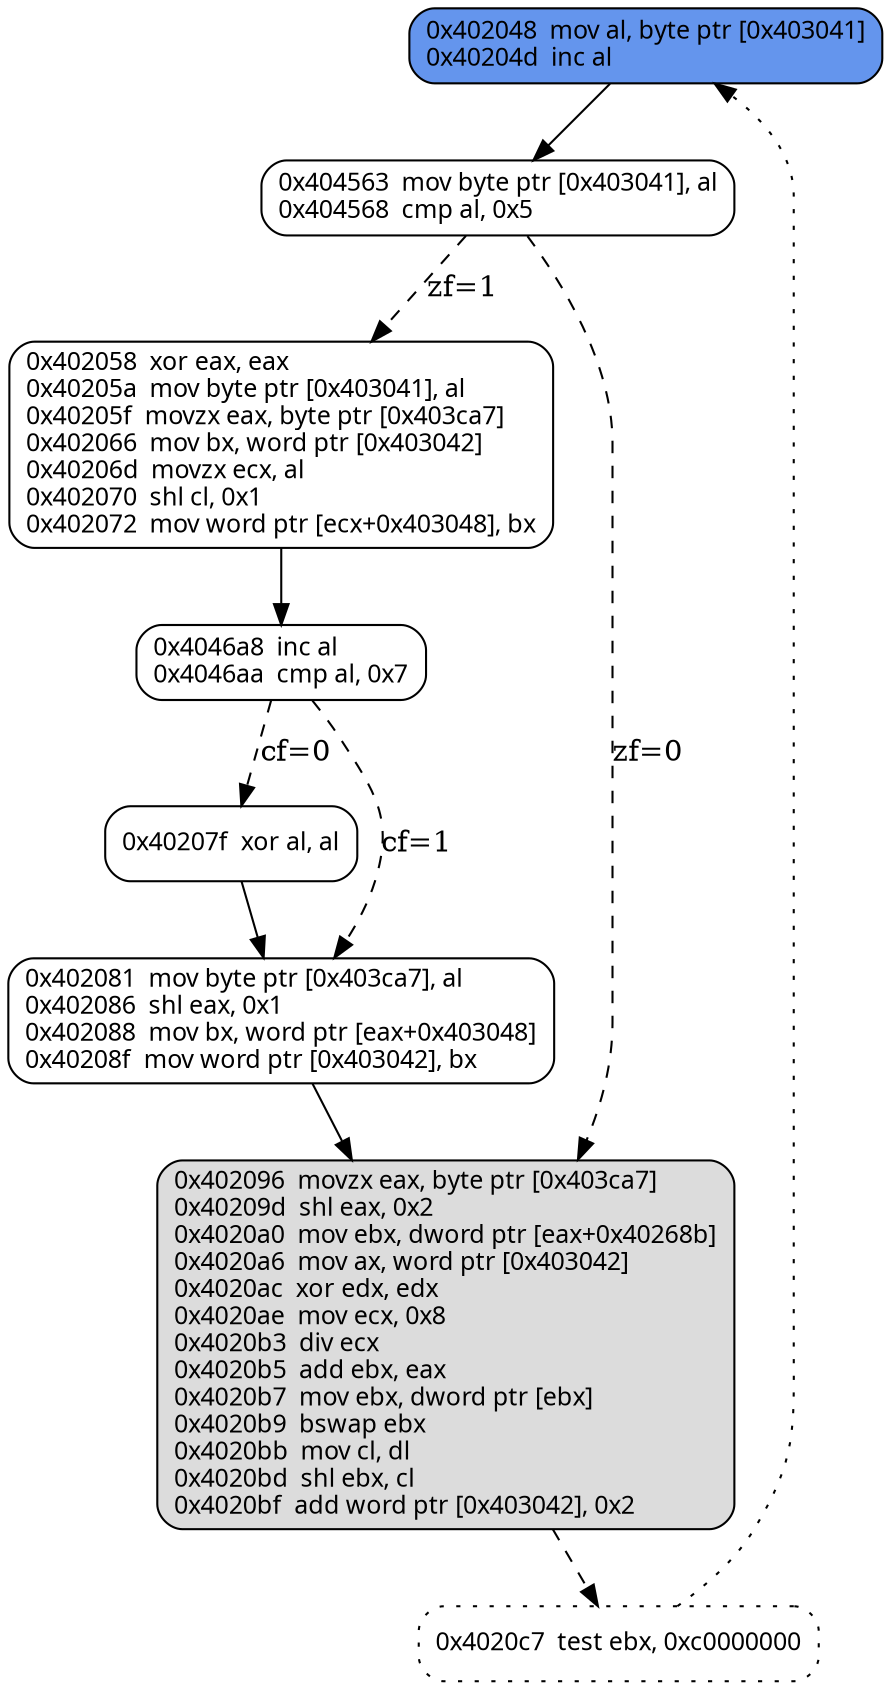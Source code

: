 digraph G {
  0 [
     fontname="Source Code Pro",
     fontsize=12, shape=box, style="rounded,filled", fillcolor=cornflowerblue,
     label="0x402048  mov al, byte ptr [0x403041]\l0x40204d  inc al\l"
  ];

  1 [
     fontname="Source Code Pro",
     fontsize=12, shape=box, style=rounded,
     label="0x404563  mov byte ptr [0x403041], al\l0x404568  cmp al, 0x5\l"
  ];

  2 [
     fontname="Source Code Pro",
     fontsize=12, shape=box, style=rounded,
     label="0x402058  xor eax, eax\l0x40205a  mov byte ptr [0x403041], al\l0x40205f  movzx eax, byte ptr [0x403ca7]\l0x402066  mov bx, word ptr [0x403042]\l0x40206d  movzx ecx, al\l0x402070  shl cl, 0x1\l0x402072  mov word ptr [ecx+0x403048], bx\l"
  ];

  3 [
     fontname="Source Code Pro",
     fontsize=12, shape=box, style=rounded,
     label="0x4046a8  inc al\l0x4046aa  cmp al, 0x7\l"
  ];

  4 [
     fontname="Source Code Pro",
     fontsize=12, shape=box, style=rounded,
     label="0x40207f  xor al, al\l"
  ];

  5 [
     fontname="Source Code Pro",
     fontsize=12, shape=box, style=rounded,
     label="0x402081  mov byte ptr [0x403ca7], al\l0x402086  shl eax, 0x1\l0x402088  mov bx, word ptr [eax+0x403048]\l0x40208f  mov word ptr [0x403042], bx\l"
  ];

  6 [
     fontname="Source Code Pro",
     fontsize=12, shape=box, style="rounded,filled", fillcolor=gainsboro,
     label="0x402096  movzx eax, byte ptr [0x403ca7]\l0x40209d  shl eax, 0x2\l0x4020a0  mov ebx, dword ptr [eax+0x40268b]\l0x4020a6  mov ax, word ptr [0x403042]\l0x4020ac  xor edx, edx\l0x4020ae  mov ecx, 0x8\l0x4020b3  div ecx\l0x4020b5  add ebx, eax\l0x4020b7  mov ebx, dword ptr [ebx]\l0x4020b9  bswap ebx\l0x4020bb  mov cl, dl\l0x4020bd  shl ebx, cl\l0x4020bf  add word ptr [0x403042], 0x2\l"
  ];

  7 [
    fontname="Source Code Pro",
    fontsize=12, shape=box, style="rounded,dotted",
    label="0x4020c7  test ebx, 0xc0000000\l"
  ]

  0 -> 1 [label="", style="solid"];
  1 -> 2 [label="zf=1", style="dashed"];
  1 -> 6 [label="zf=0", style="dashed"];
  2 -> 3 [label="", style="solid"];
  3 -> 4 [label="cf=0", style="dashed"];
  3 -> 5 [label="cf=1", style="dashed"];
  4 -> 5 [label="", style="solid"];
  5 -> 6 [label="", style="solid"];
  6 -> 7 [label="", style="dashed"];
  7 -> 0 [label="", style="dotted"];
}